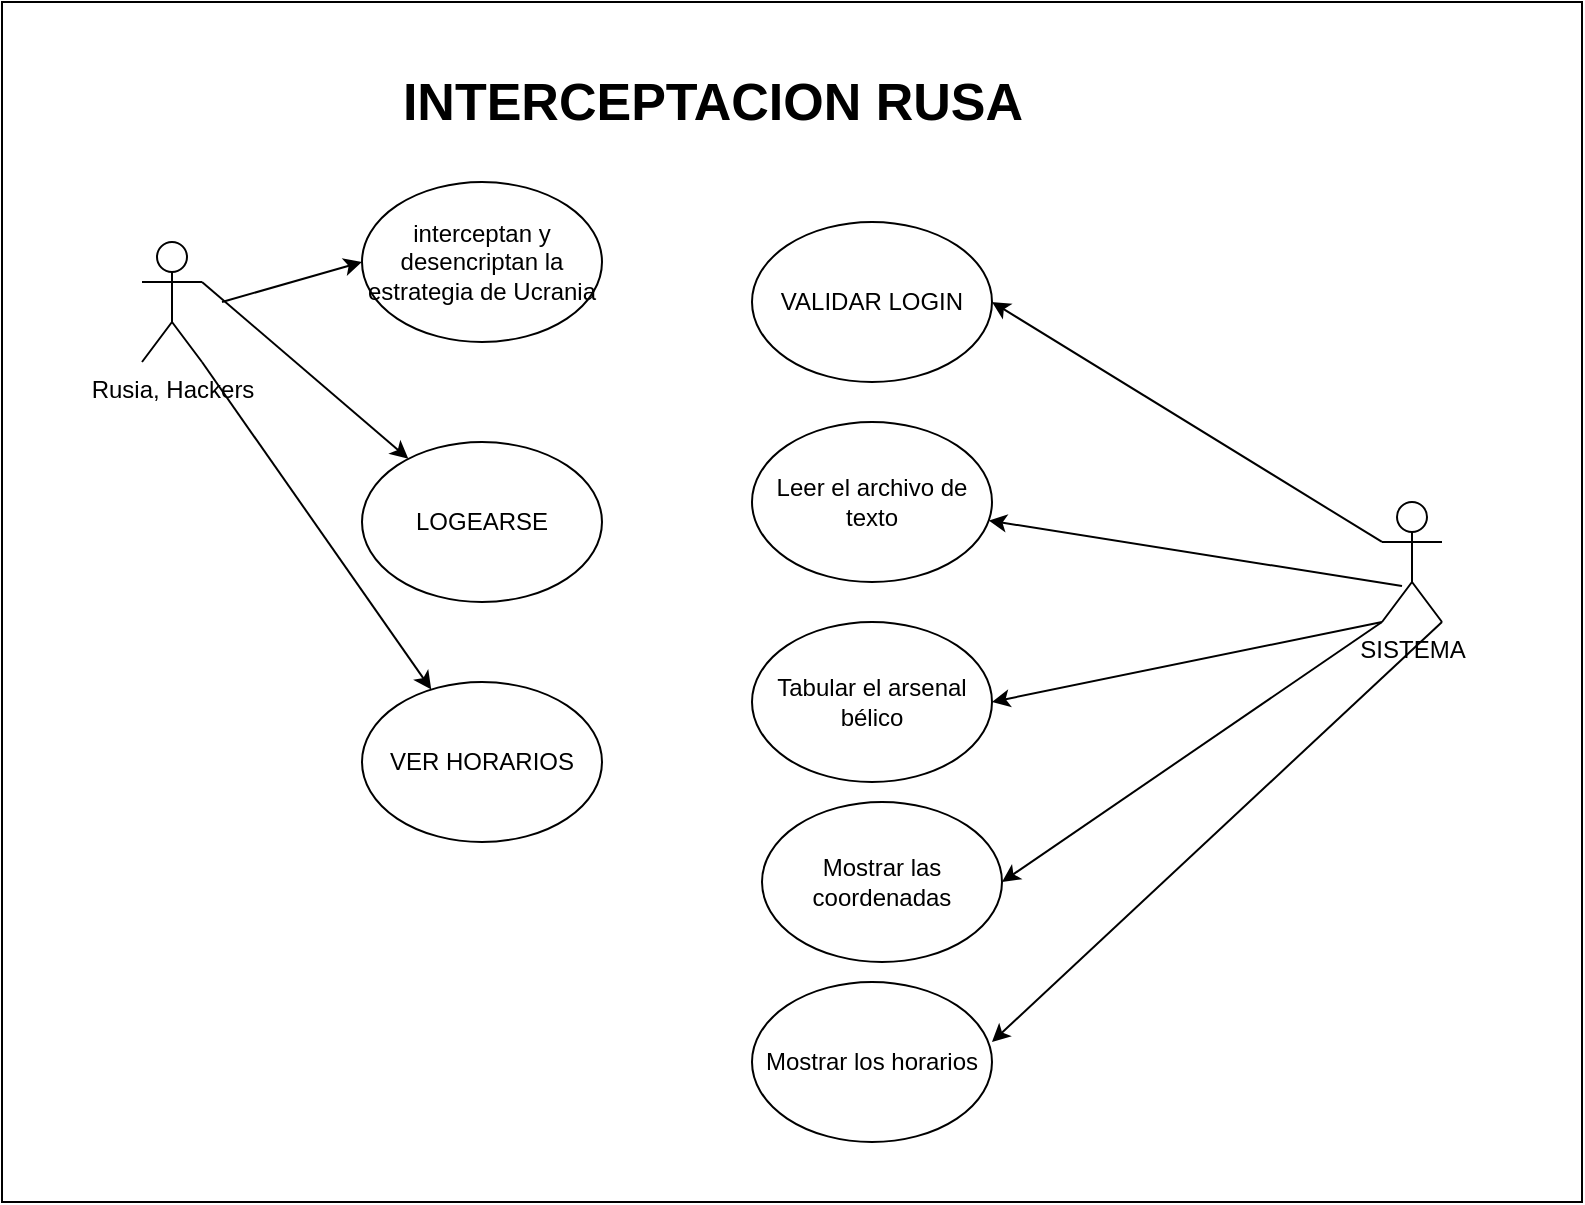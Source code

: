 <mxfile>
    <diagram id="CM-eR2sR5lrZNDuhGqG5" name="Page-1">
        <mxGraphModel dx="1229" dy="772" grid="1" gridSize="10" guides="1" tooltips="1" connect="1" arrows="1" fold="1" page="1" pageScale="1" pageWidth="850" pageHeight="1100" math="0" shadow="0">
            <root>
                <mxCell id="0"/>
                <mxCell id="1" parent="0"/>
                <mxCell id="8" value="" style="rounded=0;whiteSpace=wrap;html=1;" vertex="1" parent="1">
                    <mxGeometry x="50" y="50" width="790" height="600" as="geometry"/>
                </mxCell>
                <mxCell id="9" value="LOGEARSE" style="ellipse;whiteSpace=wrap;html=1;" vertex="1" parent="1">
                    <mxGeometry x="230" y="270" width="120" height="80" as="geometry"/>
                </mxCell>
                <mxCell id="10" value="VALIDAR LOGIN" style="ellipse;whiteSpace=wrap;html=1;" vertex="1" parent="1">
                    <mxGeometry x="425" y="160" width="120" height="80" as="geometry"/>
                </mxCell>
                <mxCell id="23" style="edgeStyle=none;html=1;exitX=1;exitY=0.333;exitDx=0;exitDy=0;exitPerimeter=0;" edge="1" parent="1" source="11" target="9">
                    <mxGeometry relative="1" as="geometry"/>
                </mxCell>
                <mxCell id="27" style="edgeStyle=none;html=1;exitX=1;exitY=1;exitDx=0;exitDy=0;exitPerimeter=0;" edge="1" parent="1" source="11" target="26">
                    <mxGeometry relative="1" as="geometry"/>
                </mxCell>
                <mxCell id="11" value="Rusia, Hackers" style="shape=umlActor;verticalLabelPosition=bottom;verticalAlign=top;html=1;outlineConnect=0;" vertex="1" parent="1">
                    <mxGeometry x="120" y="170" width="30" height="60" as="geometry"/>
                </mxCell>
                <mxCell id="12" value="SISTEMA&lt;br&gt;" style="shape=umlActor;verticalLabelPosition=bottom;verticalAlign=top;html=1;outlineConnect=0;" vertex="1" parent="1">
                    <mxGeometry x="740" y="300" width="30" height="60" as="geometry"/>
                </mxCell>
                <mxCell id="14" value="Leer el archivo de texto" style="ellipse;whiteSpace=wrap;html=1;" vertex="1" parent="1">
                    <mxGeometry x="425" y="260" width="120" height="80" as="geometry"/>
                </mxCell>
                <mxCell id="15" value="Tabular el arsenal bélico" style="ellipse;whiteSpace=wrap;html=1;" vertex="1" parent="1">
                    <mxGeometry x="425" y="360" width="120" height="80" as="geometry"/>
                </mxCell>
                <mxCell id="16" value="Mostrar las coordenadas" style="ellipse;whiteSpace=wrap;html=1;" vertex="1" parent="1">
                    <mxGeometry x="430" y="450" width="120" height="80" as="geometry"/>
                </mxCell>
                <mxCell id="17" value="Mostrar los horarios" style="ellipse;whiteSpace=wrap;html=1;" vertex="1" parent="1">
                    <mxGeometry x="425" y="540" width="120" height="80" as="geometry"/>
                </mxCell>
                <mxCell id="18" value="" style="endArrow=classic;html=1;entryX=1;entryY=0.5;entryDx=0;entryDy=0;exitX=0;exitY=0.333;exitDx=0;exitDy=0;exitPerimeter=0;" edge="1" parent="1" source="12" target="10">
                    <mxGeometry width="50" height="50" relative="1" as="geometry">
                        <mxPoint x="700" y="300" as="sourcePoint"/>
                        <mxPoint x="750" y="250" as="targetPoint"/>
                    </mxGeometry>
                </mxCell>
                <mxCell id="19" value="" style="endArrow=classic;html=1;exitX=0;exitY=0.333;exitDx=0;exitDy=0;exitPerimeter=0;" edge="1" parent="1" target="14">
                    <mxGeometry width="50" height="50" relative="1" as="geometry">
                        <mxPoint x="750" y="342" as="sourcePoint"/>
                        <mxPoint x="555" y="222" as="targetPoint"/>
                    </mxGeometry>
                </mxCell>
                <mxCell id="20" value="" style="endArrow=classic;html=1;entryX=1;entryY=0.5;entryDx=0;entryDy=0;exitX=0;exitY=1;exitDx=0;exitDy=0;exitPerimeter=0;" edge="1" parent="1" source="12">
                    <mxGeometry width="50" height="50" relative="1" as="geometry">
                        <mxPoint x="740" y="520" as="sourcePoint"/>
                        <mxPoint x="545" y="400" as="targetPoint"/>
                    </mxGeometry>
                </mxCell>
                <mxCell id="21" value="" style="endArrow=classic;html=1;entryX=1;entryY=0.5;entryDx=0;entryDy=0;exitX=0;exitY=1;exitDx=0;exitDy=0;exitPerimeter=0;" edge="1" parent="1" source="12">
                    <mxGeometry width="50" height="50" relative="1" as="geometry">
                        <mxPoint x="745" y="610" as="sourcePoint"/>
                        <mxPoint x="550" y="490" as="targetPoint"/>
                    </mxGeometry>
                </mxCell>
                <mxCell id="22" value="" style="endArrow=classic;html=1;entryX=1;entryY=0.5;entryDx=0;entryDy=0;exitX=1;exitY=1;exitDx=0;exitDy=0;exitPerimeter=0;" edge="1" parent="1" source="12">
                    <mxGeometry width="50" height="50" relative="1" as="geometry">
                        <mxPoint x="740" y="690" as="sourcePoint"/>
                        <mxPoint x="545" y="570" as="targetPoint"/>
                    </mxGeometry>
                </mxCell>
                <mxCell id="26" value="VER HORARIOS" style="ellipse;whiteSpace=wrap;html=1;" vertex="1" parent="1">
                    <mxGeometry x="230" y="390" width="120" height="80" as="geometry"/>
                </mxCell>
                <mxCell id="28" value="&lt;b style=&quot;font-size: 26px;&quot;&gt;INTERCEPTACION RUSA&lt;br&gt;&lt;/b&gt;" style="text;html=1;align=center;verticalAlign=middle;resizable=0;points=[];autosize=1;strokeColor=none;fillColor=none;" vertex="1" parent="1">
                    <mxGeometry x="240" y="80" width="330" height="40" as="geometry"/>
                </mxCell>
                <mxCell id="29" value="interceptan y desencriptan la&lt;br/&gt;estrategia de Ucrania" style="ellipse;whiteSpace=wrap;html=1;" vertex="1" parent="1">
                    <mxGeometry x="230" y="140" width="120" height="80" as="geometry"/>
                </mxCell>
                <mxCell id="30" style="edgeStyle=none;html=1;exitX=1;exitY=0.333;exitDx=0;exitDy=0;exitPerimeter=0;entryX=0;entryY=0.5;entryDx=0;entryDy=0;" edge="1" parent="1" target="29">
                    <mxGeometry relative="1" as="geometry">
                        <mxPoint x="160" y="200" as="sourcePoint"/>
                        <mxPoint x="263.164" y="288.426" as="targetPoint"/>
                    </mxGeometry>
                </mxCell>
            </root>
        </mxGraphModel>
    </diagram>
</mxfile>